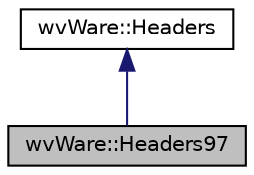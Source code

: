 digraph "wvWare::Headers97"
{
  edge [fontname="Helvetica",fontsize="10",labelfontname="Helvetica",labelfontsize="10"];
  node [fontname="Helvetica",fontsize="10",shape=record];
  Node2 [label="wvWare::Headers97",height=0.2,width=0.4,color="black", fillcolor="grey75", style="filled", fontcolor="black"];
  Node3 -> Node2 [dir="back",color="midnightblue",fontsize="10",style="solid",fontname="Helvetica"];
  Node3 [label="wvWare::Headers",height=0.2,width=0.4,color="black", fillcolor="white", style="filled",URL="$classwv_ware_1_1_headers.html"];
}
